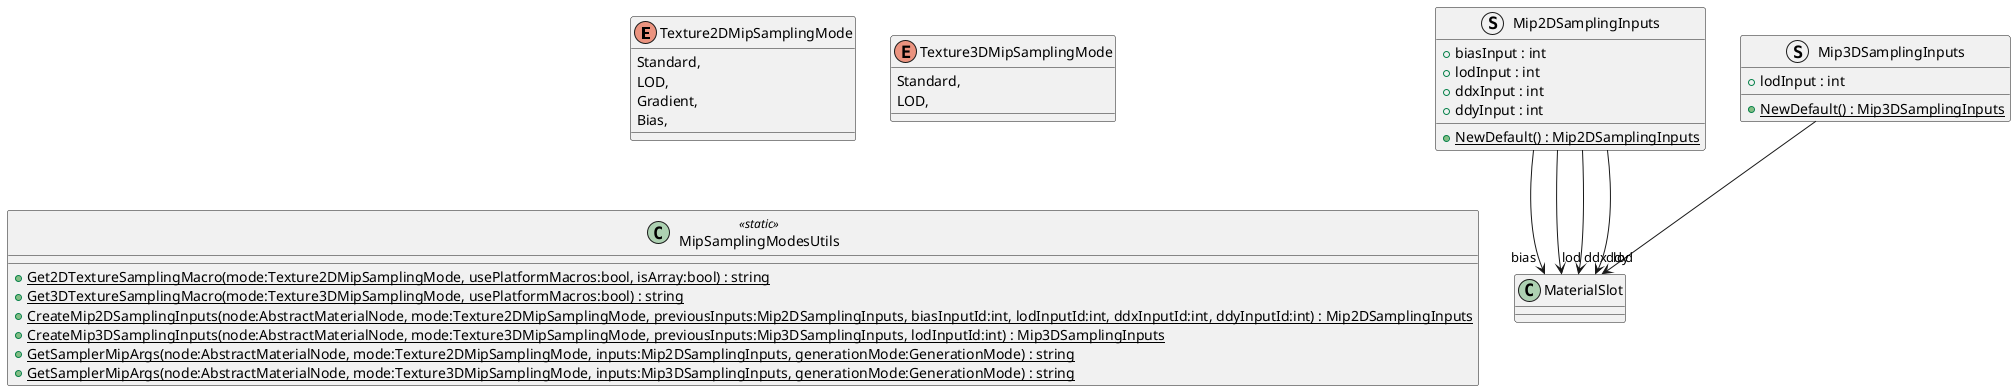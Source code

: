 @startuml
enum Texture2DMipSamplingMode {
    Standard,
    LOD,
    Gradient,
    Bias,
}
enum Texture3DMipSamplingMode {
    Standard,
    LOD,
}
struct Mip2DSamplingInputs {
    + biasInput : int
    + lodInput : int
    + ddxInput : int
    + ddyInput : int
    + {static} NewDefault() : Mip2DSamplingInputs
}
struct Mip3DSamplingInputs {
    + lodInput : int
    + {static} NewDefault() : Mip3DSamplingInputs
}
class MipSamplingModesUtils <<static>> {
    + {static} Get2DTextureSamplingMacro(mode:Texture2DMipSamplingMode, usePlatformMacros:bool, isArray:bool) : string
    + {static} Get3DTextureSamplingMacro(mode:Texture3DMipSamplingMode, usePlatformMacros:bool) : string
    + {static} CreateMip2DSamplingInputs(node:AbstractMaterialNode, mode:Texture2DMipSamplingMode, previousInputs:Mip2DSamplingInputs, biasInputId:int, lodInputId:int, ddxInputId:int, ddyInputId:int) : Mip2DSamplingInputs
    + {static} CreateMip3DSamplingInputs(node:AbstractMaterialNode, mode:Texture3DMipSamplingMode, previousInputs:Mip3DSamplingInputs, lodInputId:int) : Mip3DSamplingInputs
    + {static} GetSamplerMipArgs(node:AbstractMaterialNode, mode:Texture2DMipSamplingMode, inputs:Mip2DSamplingInputs, generationMode:GenerationMode) : string
    + {static} GetSamplerMipArgs(node:AbstractMaterialNode, mode:Texture3DMipSamplingMode, inputs:Mip3DSamplingInputs, generationMode:GenerationMode) : string
}
Mip2DSamplingInputs --> "bias" MaterialSlot
Mip2DSamplingInputs --> "lod" MaterialSlot
Mip2DSamplingInputs --> "ddx" MaterialSlot
Mip2DSamplingInputs --> "ddy" MaterialSlot
Mip3DSamplingInputs --> "lod" MaterialSlot
@enduml
